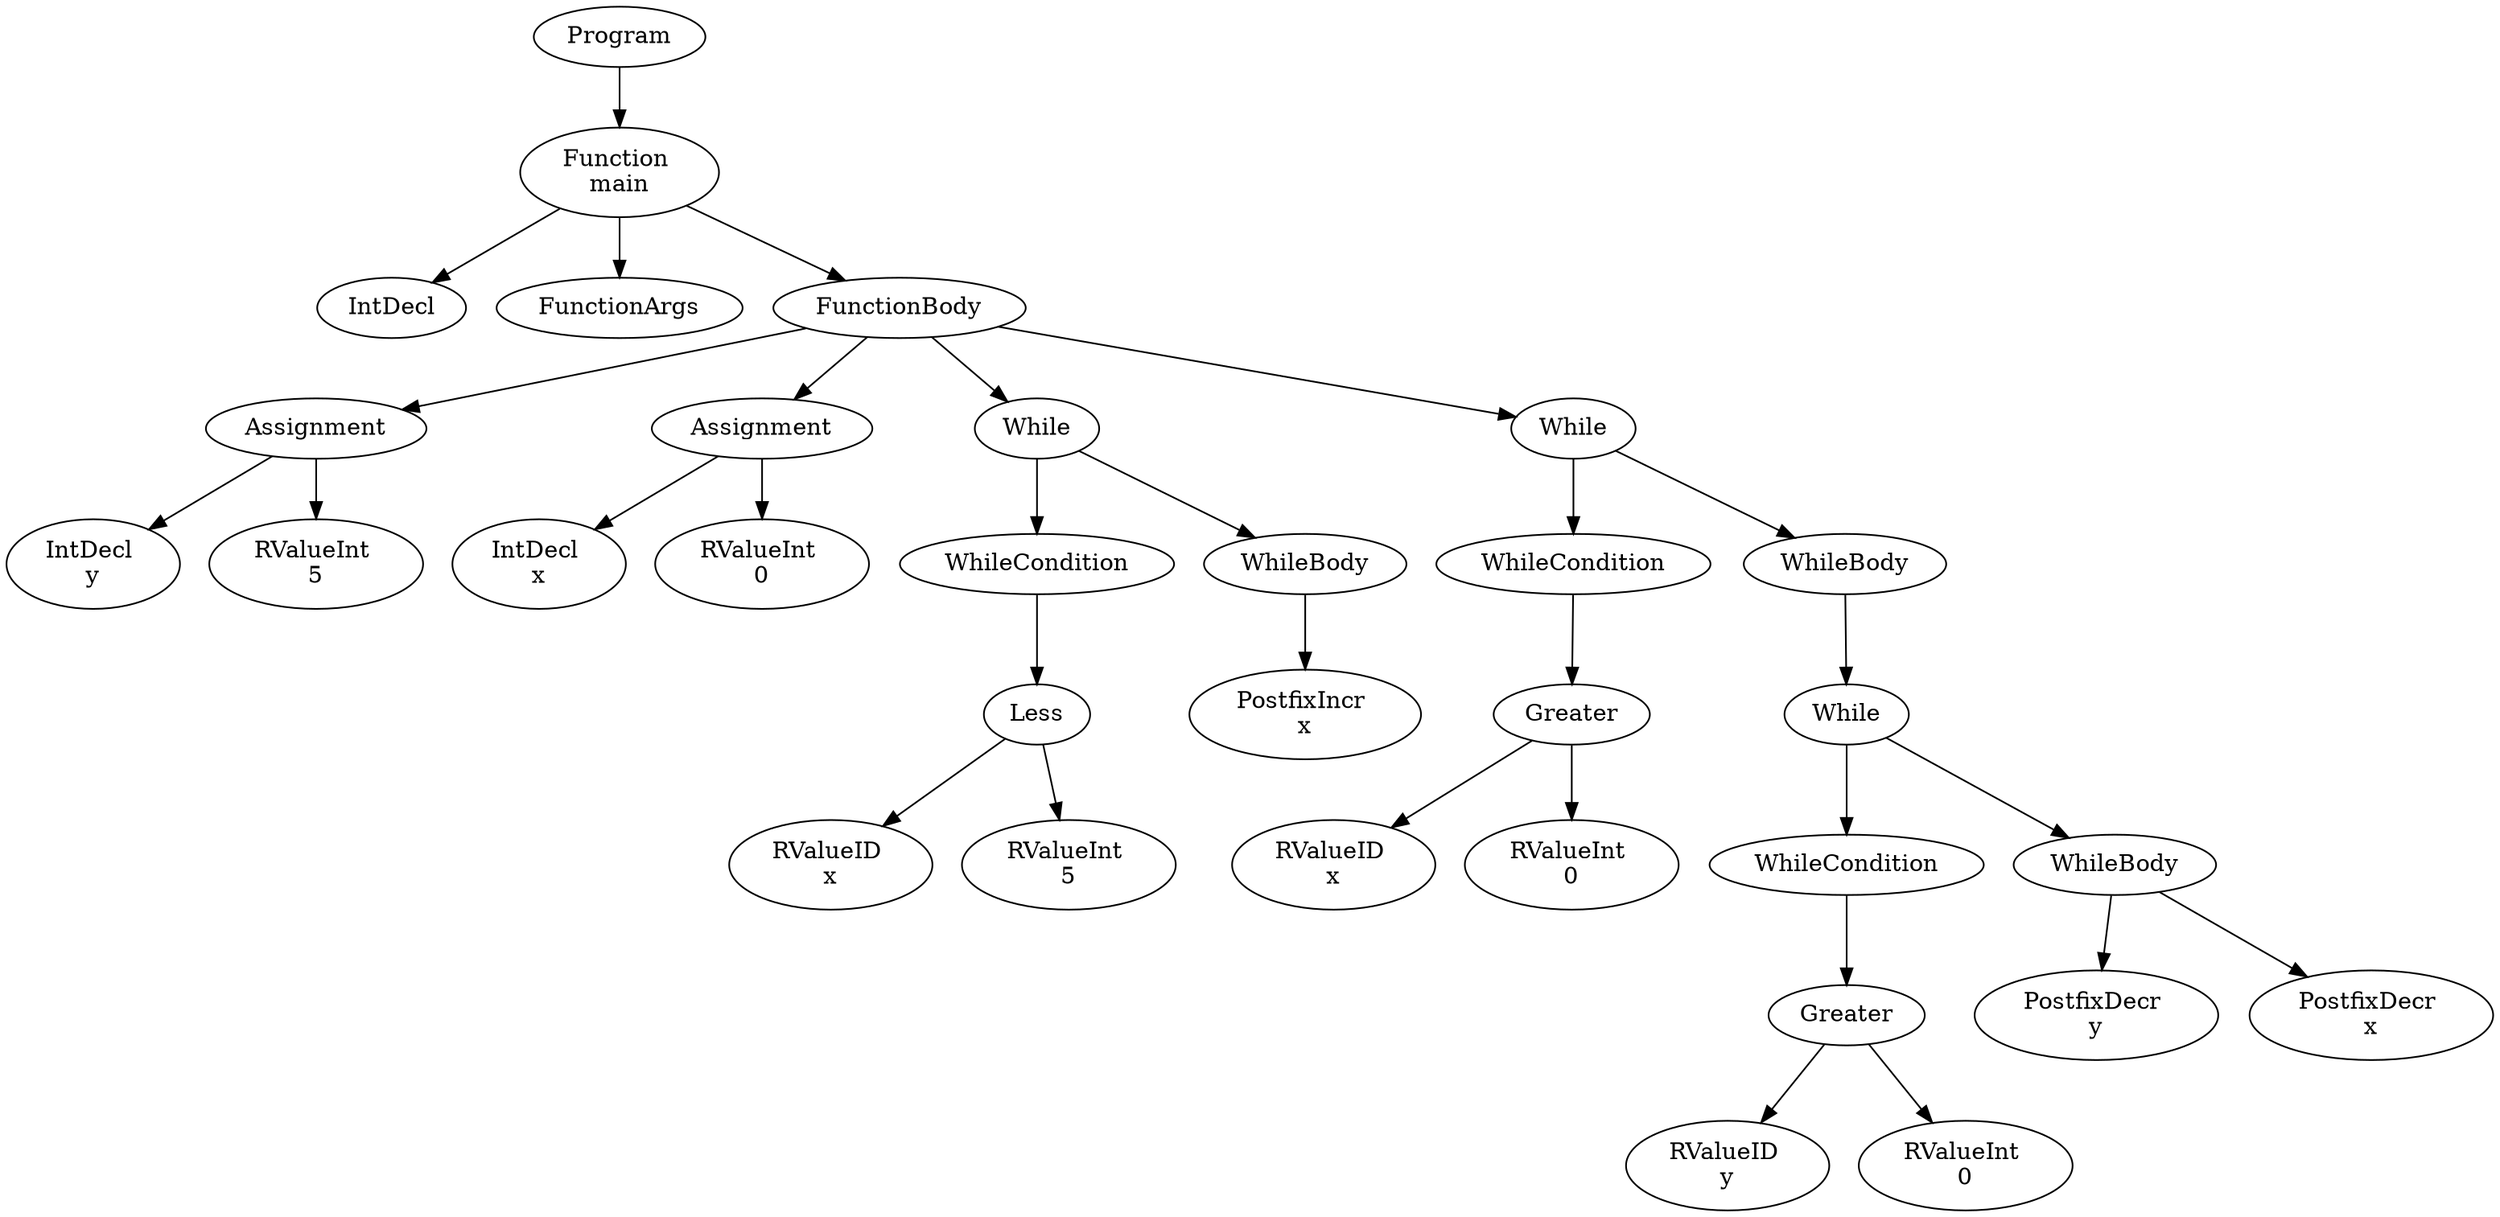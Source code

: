 digraph AST {
1 [label="Program"];
2 [label="Function \nmain"];
3 [label="IntDecl"];
4 [label="FunctionArgs"];
5 [label="FunctionBody"];
6 [label="Assignment"];
7 [label="IntDecl \ny"];
8 [label="RValueInt \n5"];
6 -> 7;
6 -> 8;
9 [label="Assignment"];
10 [label="IntDecl \nx"];
11 [label="RValueInt \n0"];
9 -> 10;
9 -> 11;
12 [label="While"];
13 [label="WhileCondition"];
14 [label="Less"];
15 [label="RValueID \nx"];
16 [label="RValueInt \n5"];
14 -> 15;
14 -> 16;
13 -> 14;
17 [label="WhileBody"];
18 [label="PostfixIncr \nx"];
17 -> 18;
12 -> 13;
12 -> 17;
19 [label="While"];
20 [label="WhileCondition"];
21 [label="Greater"];
22 [label="RValueID \nx"];
23 [label="RValueInt \n0"];
21 -> 22;
21 -> 23;
20 -> 21;
24 [label="WhileBody"];
25 [label="While"];
26 [label="WhileCondition"];
27 [label="Greater"];
28 [label="RValueID \ny"];
29 [label="RValueInt \n0"];
27 -> 28;
27 -> 29;
26 -> 27;
30 [label="WhileBody"];
31 [label="PostfixDecr \ny"];
32 [label="PostfixDecr \nx"];
30 -> 31;
30 -> 32;
25 -> 26;
25 -> 30;
24 -> 25;
19 -> 20;
19 -> 24;
5 -> 6;
5 -> 9;
5 -> 12;
5 -> 19;
2 -> 3;
2 -> 4;
2 -> 5;
1 -> 2;
}